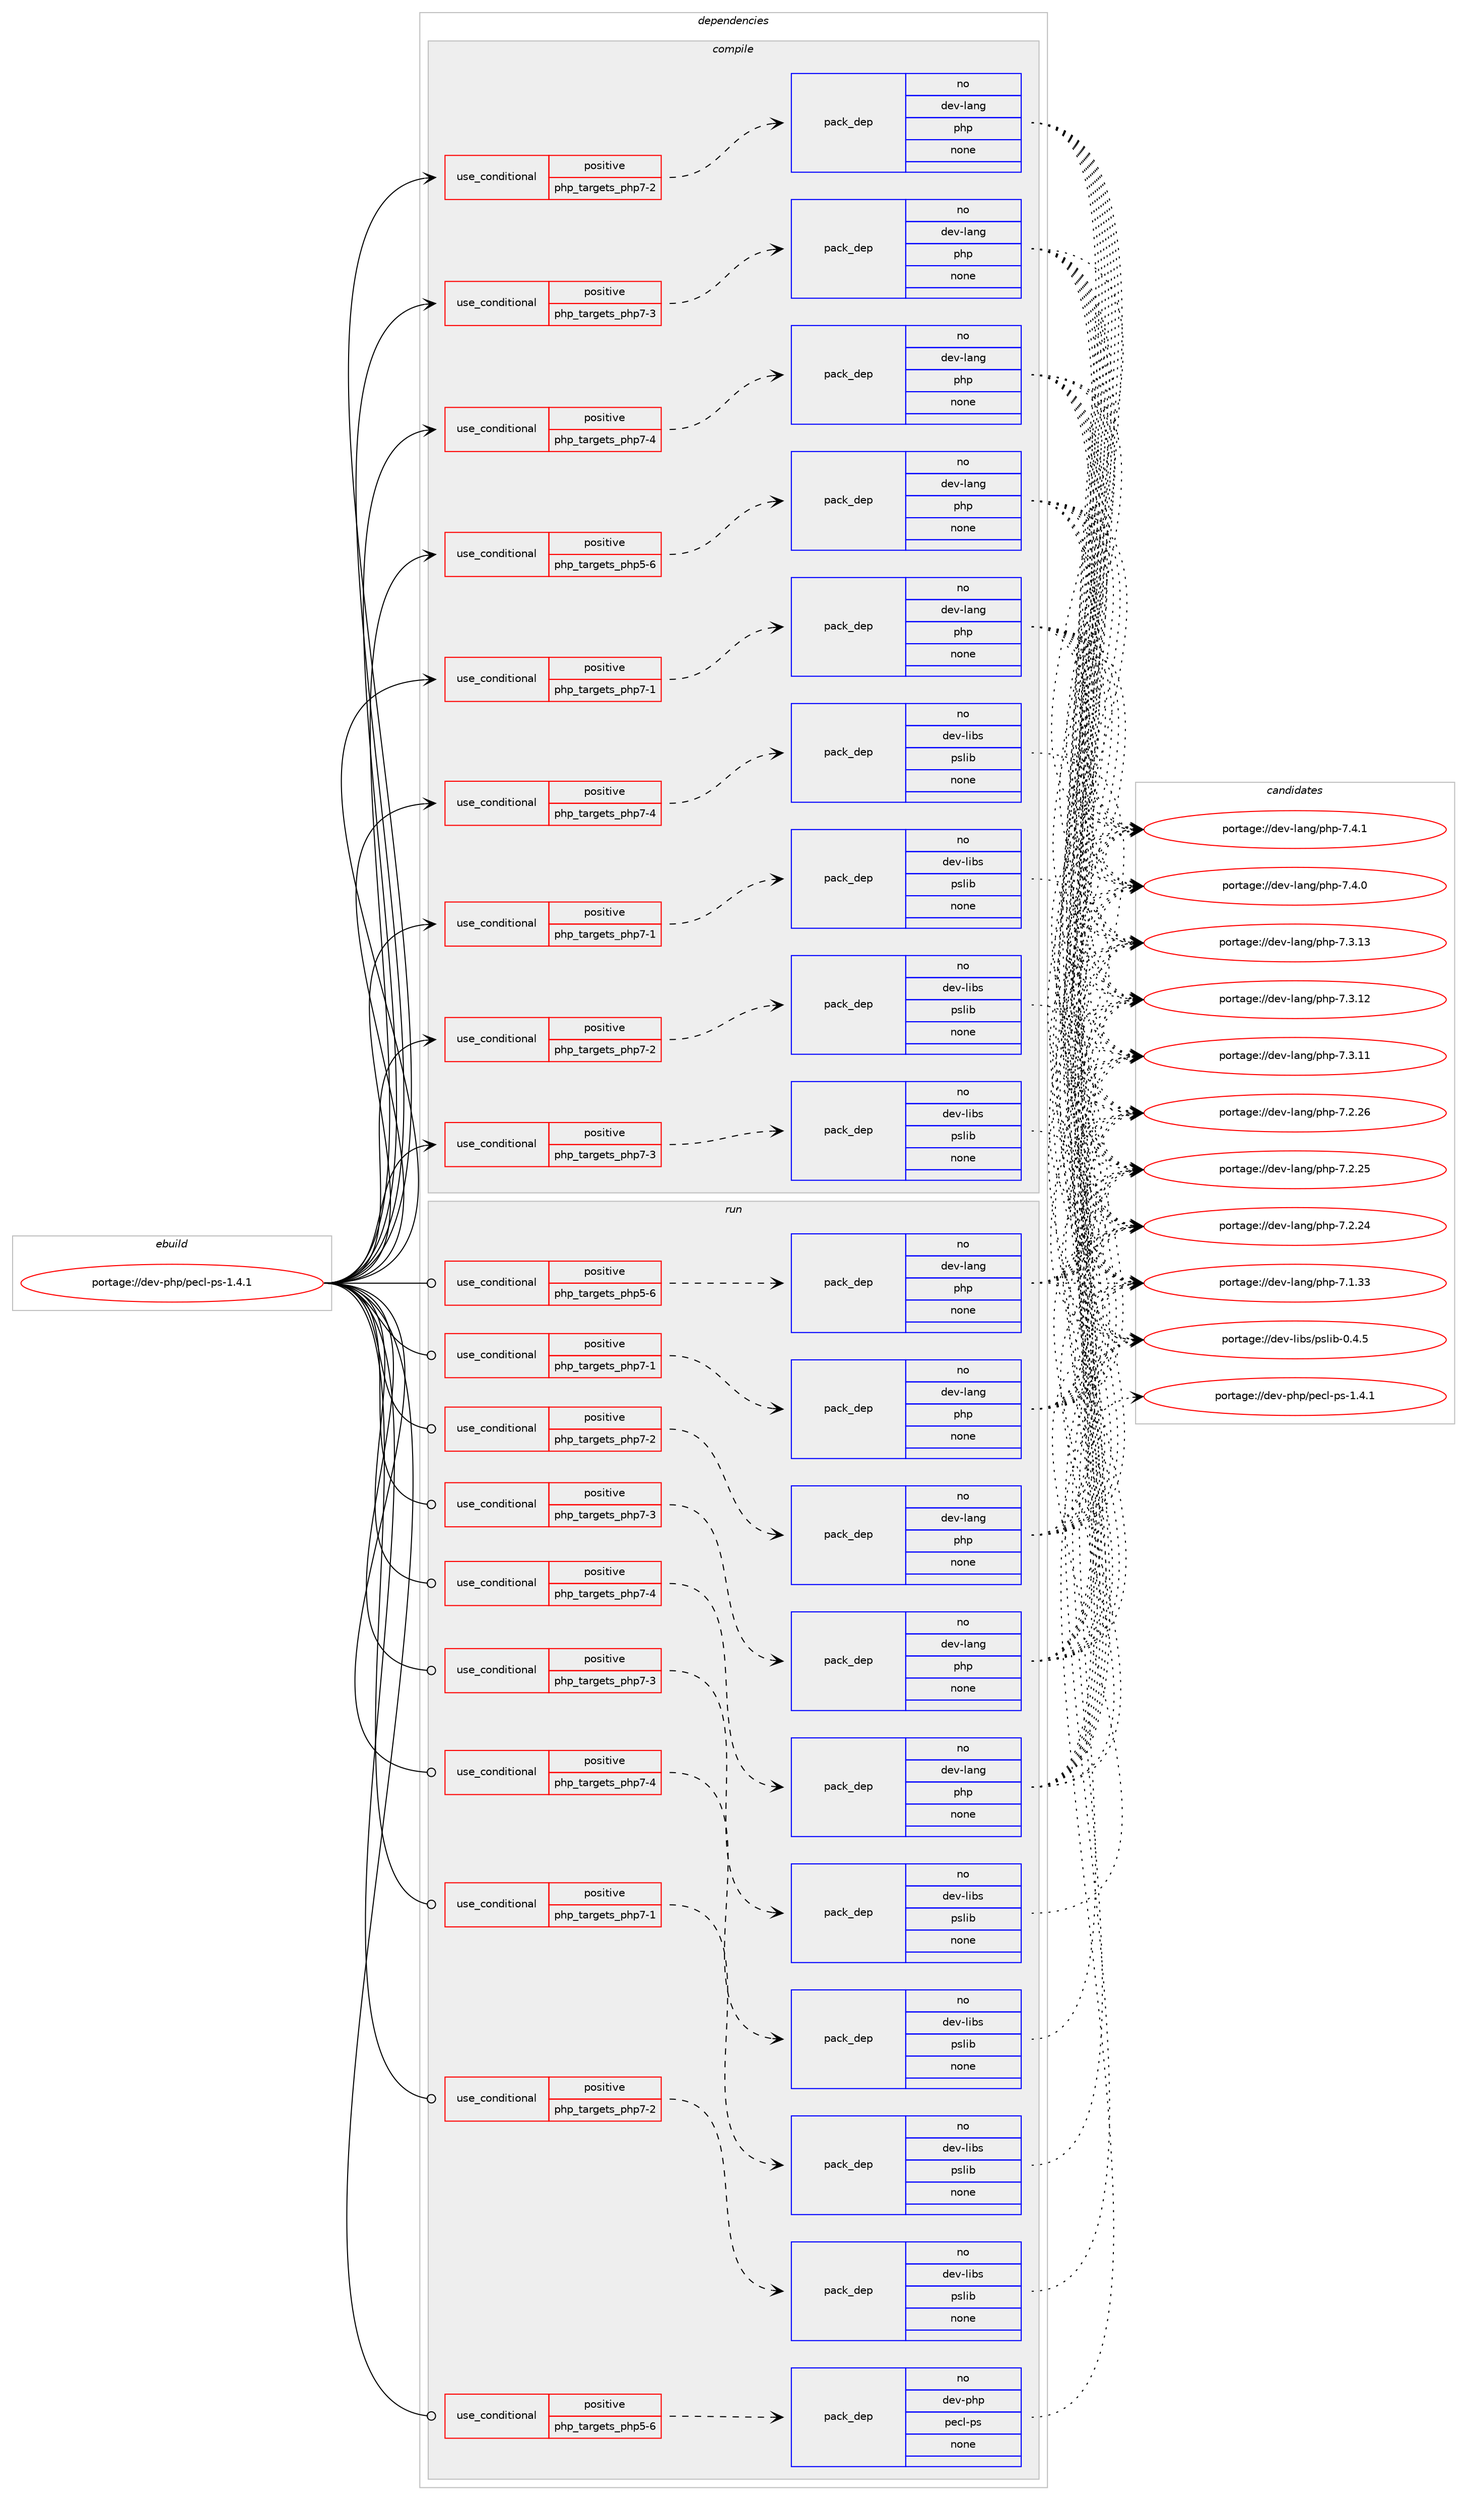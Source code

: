 digraph prolog {

# *************
# Graph options
# *************

newrank=true;
concentrate=true;
compound=true;
graph [rankdir=LR,fontname=Helvetica,fontsize=10,ranksep=1.5];#, ranksep=2.5, nodesep=0.2];
edge  [arrowhead=vee];
node  [fontname=Helvetica,fontsize=10];

# **********
# The ebuild
# **********

subgraph cluster_leftcol {
color=gray;
label=<<i>ebuild</i>>;
id [label="portage://dev-php/pecl-ps-1.4.1", color=red, width=4, href="../dev-php/pecl-ps-1.4.1.svg"];
}

# ****************
# The dependencies
# ****************

subgraph cluster_midcol {
color=gray;
label=<<i>dependencies</i>>;
subgraph cluster_compile {
fillcolor="#eeeeee";
style=filled;
label=<<i>compile</i>>;
subgraph cond120285 {
dependency475510 [label=<<TABLE BORDER="0" CELLBORDER="1" CELLSPACING="0" CELLPADDING="4"><TR><TD ROWSPAN="3" CELLPADDING="10">use_conditional</TD></TR><TR><TD>positive</TD></TR><TR><TD>php_targets_php5-6</TD></TR></TABLE>>, shape=none, color=red];
subgraph pack350198 {
dependency475511 [label=<<TABLE BORDER="0" CELLBORDER="1" CELLSPACING="0" CELLPADDING="4" WIDTH="220"><TR><TD ROWSPAN="6" CELLPADDING="30">pack_dep</TD></TR><TR><TD WIDTH="110">no</TD></TR><TR><TD>dev-lang</TD></TR><TR><TD>php</TD></TR><TR><TD>none</TD></TR><TR><TD></TD></TR></TABLE>>, shape=none, color=blue];
}
dependency475510:e -> dependency475511:w [weight=20,style="dashed",arrowhead="vee"];
}
id:e -> dependency475510:w [weight=20,style="solid",arrowhead="vee"];
subgraph cond120286 {
dependency475512 [label=<<TABLE BORDER="0" CELLBORDER="1" CELLSPACING="0" CELLPADDING="4"><TR><TD ROWSPAN="3" CELLPADDING="10">use_conditional</TD></TR><TR><TD>positive</TD></TR><TR><TD>php_targets_php7-1</TD></TR></TABLE>>, shape=none, color=red];
subgraph pack350199 {
dependency475513 [label=<<TABLE BORDER="0" CELLBORDER="1" CELLSPACING="0" CELLPADDING="4" WIDTH="220"><TR><TD ROWSPAN="6" CELLPADDING="30">pack_dep</TD></TR><TR><TD WIDTH="110">no</TD></TR><TR><TD>dev-lang</TD></TR><TR><TD>php</TD></TR><TR><TD>none</TD></TR><TR><TD></TD></TR></TABLE>>, shape=none, color=blue];
}
dependency475512:e -> dependency475513:w [weight=20,style="dashed",arrowhead="vee"];
}
id:e -> dependency475512:w [weight=20,style="solid",arrowhead="vee"];
subgraph cond120287 {
dependency475514 [label=<<TABLE BORDER="0" CELLBORDER="1" CELLSPACING="0" CELLPADDING="4"><TR><TD ROWSPAN="3" CELLPADDING="10">use_conditional</TD></TR><TR><TD>positive</TD></TR><TR><TD>php_targets_php7-1</TD></TR></TABLE>>, shape=none, color=red];
subgraph pack350200 {
dependency475515 [label=<<TABLE BORDER="0" CELLBORDER="1" CELLSPACING="0" CELLPADDING="4" WIDTH="220"><TR><TD ROWSPAN="6" CELLPADDING="30">pack_dep</TD></TR><TR><TD WIDTH="110">no</TD></TR><TR><TD>dev-libs</TD></TR><TR><TD>pslib</TD></TR><TR><TD>none</TD></TR><TR><TD></TD></TR></TABLE>>, shape=none, color=blue];
}
dependency475514:e -> dependency475515:w [weight=20,style="dashed",arrowhead="vee"];
}
id:e -> dependency475514:w [weight=20,style="solid",arrowhead="vee"];
subgraph cond120288 {
dependency475516 [label=<<TABLE BORDER="0" CELLBORDER="1" CELLSPACING="0" CELLPADDING="4"><TR><TD ROWSPAN="3" CELLPADDING="10">use_conditional</TD></TR><TR><TD>positive</TD></TR><TR><TD>php_targets_php7-2</TD></TR></TABLE>>, shape=none, color=red];
subgraph pack350201 {
dependency475517 [label=<<TABLE BORDER="0" CELLBORDER="1" CELLSPACING="0" CELLPADDING="4" WIDTH="220"><TR><TD ROWSPAN="6" CELLPADDING="30">pack_dep</TD></TR><TR><TD WIDTH="110">no</TD></TR><TR><TD>dev-lang</TD></TR><TR><TD>php</TD></TR><TR><TD>none</TD></TR><TR><TD></TD></TR></TABLE>>, shape=none, color=blue];
}
dependency475516:e -> dependency475517:w [weight=20,style="dashed",arrowhead="vee"];
}
id:e -> dependency475516:w [weight=20,style="solid",arrowhead="vee"];
subgraph cond120289 {
dependency475518 [label=<<TABLE BORDER="0" CELLBORDER="1" CELLSPACING="0" CELLPADDING="4"><TR><TD ROWSPAN="3" CELLPADDING="10">use_conditional</TD></TR><TR><TD>positive</TD></TR><TR><TD>php_targets_php7-2</TD></TR></TABLE>>, shape=none, color=red];
subgraph pack350202 {
dependency475519 [label=<<TABLE BORDER="0" CELLBORDER="1" CELLSPACING="0" CELLPADDING="4" WIDTH="220"><TR><TD ROWSPAN="6" CELLPADDING="30">pack_dep</TD></TR><TR><TD WIDTH="110">no</TD></TR><TR><TD>dev-libs</TD></TR><TR><TD>pslib</TD></TR><TR><TD>none</TD></TR><TR><TD></TD></TR></TABLE>>, shape=none, color=blue];
}
dependency475518:e -> dependency475519:w [weight=20,style="dashed",arrowhead="vee"];
}
id:e -> dependency475518:w [weight=20,style="solid",arrowhead="vee"];
subgraph cond120290 {
dependency475520 [label=<<TABLE BORDER="0" CELLBORDER="1" CELLSPACING="0" CELLPADDING="4"><TR><TD ROWSPAN="3" CELLPADDING="10">use_conditional</TD></TR><TR><TD>positive</TD></TR><TR><TD>php_targets_php7-3</TD></TR></TABLE>>, shape=none, color=red];
subgraph pack350203 {
dependency475521 [label=<<TABLE BORDER="0" CELLBORDER="1" CELLSPACING="0" CELLPADDING="4" WIDTH="220"><TR><TD ROWSPAN="6" CELLPADDING="30">pack_dep</TD></TR><TR><TD WIDTH="110">no</TD></TR><TR><TD>dev-lang</TD></TR><TR><TD>php</TD></TR><TR><TD>none</TD></TR><TR><TD></TD></TR></TABLE>>, shape=none, color=blue];
}
dependency475520:e -> dependency475521:w [weight=20,style="dashed",arrowhead="vee"];
}
id:e -> dependency475520:w [weight=20,style="solid",arrowhead="vee"];
subgraph cond120291 {
dependency475522 [label=<<TABLE BORDER="0" CELLBORDER="1" CELLSPACING="0" CELLPADDING="4"><TR><TD ROWSPAN="3" CELLPADDING="10">use_conditional</TD></TR><TR><TD>positive</TD></TR><TR><TD>php_targets_php7-3</TD></TR></TABLE>>, shape=none, color=red];
subgraph pack350204 {
dependency475523 [label=<<TABLE BORDER="0" CELLBORDER="1" CELLSPACING="0" CELLPADDING="4" WIDTH="220"><TR><TD ROWSPAN="6" CELLPADDING="30">pack_dep</TD></TR><TR><TD WIDTH="110">no</TD></TR><TR><TD>dev-libs</TD></TR><TR><TD>pslib</TD></TR><TR><TD>none</TD></TR><TR><TD></TD></TR></TABLE>>, shape=none, color=blue];
}
dependency475522:e -> dependency475523:w [weight=20,style="dashed",arrowhead="vee"];
}
id:e -> dependency475522:w [weight=20,style="solid",arrowhead="vee"];
subgraph cond120292 {
dependency475524 [label=<<TABLE BORDER="0" CELLBORDER="1" CELLSPACING="0" CELLPADDING="4"><TR><TD ROWSPAN="3" CELLPADDING="10">use_conditional</TD></TR><TR><TD>positive</TD></TR><TR><TD>php_targets_php7-4</TD></TR></TABLE>>, shape=none, color=red];
subgraph pack350205 {
dependency475525 [label=<<TABLE BORDER="0" CELLBORDER="1" CELLSPACING="0" CELLPADDING="4" WIDTH="220"><TR><TD ROWSPAN="6" CELLPADDING="30">pack_dep</TD></TR><TR><TD WIDTH="110">no</TD></TR><TR><TD>dev-lang</TD></TR><TR><TD>php</TD></TR><TR><TD>none</TD></TR><TR><TD></TD></TR></TABLE>>, shape=none, color=blue];
}
dependency475524:e -> dependency475525:w [weight=20,style="dashed",arrowhead="vee"];
}
id:e -> dependency475524:w [weight=20,style="solid",arrowhead="vee"];
subgraph cond120293 {
dependency475526 [label=<<TABLE BORDER="0" CELLBORDER="1" CELLSPACING="0" CELLPADDING="4"><TR><TD ROWSPAN="3" CELLPADDING="10">use_conditional</TD></TR><TR><TD>positive</TD></TR><TR><TD>php_targets_php7-4</TD></TR></TABLE>>, shape=none, color=red];
subgraph pack350206 {
dependency475527 [label=<<TABLE BORDER="0" CELLBORDER="1" CELLSPACING="0" CELLPADDING="4" WIDTH="220"><TR><TD ROWSPAN="6" CELLPADDING="30">pack_dep</TD></TR><TR><TD WIDTH="110">no</TD></TR><TR><TD>dev-libs</TD></TR><TR><TD>pslib</TD></TR><TR><TD>none</TD></TR><TR><TD></TD></TR></TABLE>>, shape=none, color=blue];
}
dependency475526:e -> dependency475527:w [weight=20,style="dashed",arrowhead="vee"];
}
id:e -> dependency475526:w [weight=20,style="solid",arrowhead="vee"];
}
subgraph cluster_compileandrun {
fillcolor="#eeeeee";
style=filled;
label=<<i>compile and run</i>>;
}
subgraph cluster_run {
fillcolor="#eeeeee";
style=filled;
label=<<i>run</i>>;
subgraph cond120294 {
dependency475528 [label=<<TABLE BORDER="0" CELLBORDER="1" CELLSPACING="0" CELLPADDING="4"><TR><TD ROWSPAN="3" CELLPADDING="10">use_conditional</TD></TR><TR><TD>positive</TD></TR><TR><TD>php_targets_php5-6</TD></TR></TABLE>>, shape=none, color=red];
subgraph pack350207 {
dependency475529 [label=<<TABLE BORDER="0" CELLBORDER="1" CELLSPACING="0" CELLPADDING="4" WIDTH="220"><TR><TD ROWSPAN="6" CELLPADDING="30">pack_dep</TD></TR><TR><TD WIDTH="110">no</TD></TR><TR><TD>dev-lang</TD></TR><TR><TD>php</TD></TR><TR><TD>none</TD></TR><TR><TD></TD></TR></TABLE>>, shape=none, color=blue];
}
dependency475528:e -> dependency475529:w [weight=20,style="dashed",arrowhead="vee"];
}
id:e -> dependency475528:w [weight=20,style="solid",arrowhead="odot"];
subgraph cond120295 {
dependency475530 [label=<<TABLE BORDER="0" CELLBORDER="1" CELLSPACING="0" CELLPADDING="4"><TR><TD ROWSPAN="3" CELLPADDING="10">use_conditional</TD></TR><TR><TD>positive</TD></TR><TR><TD>php_targets_php5-6</TD></TR></TABLE>>, shape=none, color=red];
subgraph pack350208 {
dependency475531 [label=<<TABLE BORDER="0" CELLBORDER="1" CELLSPACING="0" CELLPADDING="4" WIDTH="220"><TR><TD ROWSPAN="6" CELLPADDING="30">pack_dep</TD></TR><TR><TD WIDTH="110">no</TD></TR><TR><TD>dev-php</TD></TR><TR><TD>pecl-ps</TD></TR><TR><TD>none</TD></TR><TR><TD></TD></TR></TABLE>>, shape=none, color=blue];
}
dependency475530:e -> dependency475531:w [weight=20,style="dashed",arrowhead="vee"];
}
id:e -> dependency475530:w [weight=20,style="solid",arrowhead="odot"];
subgraph cond120296 {
dependency475532 [label=<<TABLE BORDER="0" CELLBORDER="1" CELLSPACING="0" CELLPADDING="4"><TR><TD ROWSPAN="3" CELLPADDING="10">use_conditional</TD></TR><TR><TD>positive</TD></TR><TR><TD>php_targets_php7-1</TD></TR></TABLE>>, shape=none, color=red];
subgraph pack350209 {
dependency475533 [label=<<TABLE BORDER="0" CELLBORDER="1" CELLSPACING="0" CELLPADDING="4" WIDTH="220"><TR><TD ROWSPAN="6" CELLPADDING="30">pack_dep</TD></TR><TR><TD WIDTH="110">no</TD></TR><TR><TD>dev-lang</TD></TR><TR><TD>php</TD></TR><TR><TD>none</TD></TR><TR><TD></TD></TR></TABLE>>, shape=none, color=blue];
}
dependency475532:e -> dependency475533:w [weight=20,style="dashed",arrowhead="vee"];
}
id:e -> dependency475532:w [weight=20,style="solid",arrowhead="odot"];
subgraph cond120297 {
dependency475534 [label=<<TABLE BORDER="0" CELLBORDER="1" CELLSPACING="0" CELLPADDING="4"><TR><TD ROWSPAN="3" CELLPADDING="10">use_conditional</TD></TR><TR><TD>positive</TD></TR><TR><TD>php_targets_php7-1</TD></TR></TABLE>>, shape=none, color=red];
subgraph pack350210 {
dependency475535 [label=<<TABLE BORDER="0" CELLBORDER="1" CELLSPACING="0" CELLPADDING="4" WIDTH="220"><TR><TD ROWSPAN="6" CELLPADDING="30">pack_dep</TD></TR><TR><TD WIDTH="110">no</TD></TR><TR><TD>dev-libs</TD></TR><TR><TD>pslib</TD></TR><TR><TD>none</TD></TR><TR><TD></TD></TR></TABLE>>, shape=none, color=blue];
}
dependency475534:e -> dependency475535:w [weight=20,style="dashed",arrowhead="vee"];
}
id:e -> dependency475534:w [weight=20,style="solid",arrowhead="odot"];
subgraph cond120298 {
dependency475536 [label=<<TABLE BORDER="0" CELLBORDER="1" CELLSPACING="0" CELLPADDING="4"><TR><TD ROWSPAN="3" CELLPADDING="10">use_conditional</TD></TR><TR><TD>positive</TD></TR><TR><TD>php_targets_php7-2</TD></TR></TABLE>>, shape=none, color=red];
subgraph pack350211 {
dependency475537 [label=<<TABLE BORDER="0" CELLBORDER="1" CELLSPACING="0" CELLPADDING="4" WIDTH="220"><TR><TD ROWSPAN="6" CELLPADDING="30">pack_dep</TD></TR><TR><TD WIDTH="110">no</TD></TR><TR><TD>dev-lang</TD></TR><TR><TD>php</TD></TR><TR><TD>none</TD></TR><TR><TD></TD></TR></TABLE>>, shape=none, color=blue];
}
dependency475536:e -> dependency475537:w [weight=20,style="dashed",arrowhead="vee"];
}
id:e -> dependency475536:w [weight=20,style="solid",arrowhead="odot"];
subgraph cond120299 {
dependency475538 [label=<<TABLE BORDER="0" CELLBORDER="1" CELLSPACING="0" CELLPADDING="4"><TR><TD ROWSPAN="3" CELLPADDING="10">use_conditional</TD></TR><TR><TD>positive</TD></TR><TR><TD>php_targets_php7-2</TD></TR></TABLE>>, shape=none, color=red];
subgraph pack350212 {
dependency475539 [label=<<TABLE BORDER="0" CELLBORDER="1" CELLSPACING="0" CELLPADDING="4" WIDTH="220"><TR><TD ROWSPAN="6" CELLPADDING="30">pack_dep</TD></TR><TR><TD WIDTH="110">no</TD></TR><TR><TD>dev-libs</TD></TR><TR><TD>pslib</TD></TR><TR><TD>none</TD></TR><TR><TD></TD></TR></TABLE>>, shape=none, color=blue];
}
dependency475538:e -> dependency475539:w [weight=20,style="dashed",arrowhead="vee"];
}
id:e -> dependency475538:w [weight=20,style="solid",arrowhead="odot"];
subgraph cond120300 {
dependency475540 [label=<<TABLE BORDER="0" CELLBORDER="1" CELLSPACING="0" CELLPADDING="4"><TR><TD ROWSPAN="3" CELLPADDING="10">use_conditional</TD></TR><TR><TD>positive</TD></TR><TR><TD>php_targets_php7-3</TD></TR></TABLE>>, shape=none, color=red];
subgraph pack350213 {
dependency475541 [label=<<TABLE BORDER="0" CELLBORDER="1" CELLSPACING="0" CELLPADDING="4" WIDTH="220"><TR><TD ROWSPAN="6" CELLPADDING="30">pack_dep</TD></TR><TR><TD WIDTH="110">no</TD></TR><TR><TD>dev-lang</TD></TR><TR><TD>php</TD></TR><TR><TD>none</TD></TR><TR><TD></TD></TR></TABLE>>, shape=none, color=blue];
}
dependency475540:e -> dependency475541:w [weight=20,style="dashed",arrowhead="vee"];
}
id:e -> dependency475540:w [weight=20,style="solid",arrowhead="odot"];
subgraph cond120301 {
dependency475542 [label=<<TABLE BORDER="0" CELLBORDER="1" CELLSPACING="0" CELLPADDING="4"><TR><TD ROWSPAN="3" CELLPADDING="10">use_conditional</TD></TR><TR><TD>positive</TD></TR><TR><TD>php_targets_php7-3</TD></TR></TABLE>>, shape=none, color=red];
subgraph pack350214 {
dependency475543 [label=<<TABLE BORDER="0" CELLBORDER="1" CELLSPACING="0" CELLPADDING="4" WIDTH="220"><TR><TD ROWSPAN="6" CELLPADDING="30">pack_dep</TD></TR><TR><TD WIDTH="110">no</TD></TR><TR><TD>dev-libs</TD></TR><TR><TD>pslib</TD></TR><TR><TD>none</TD></TR><TR><TD></TD></TR></TABLE>>, shape=none, color=blue];
}
dependency475542:e -> dependency475543:w [weight=20,style="dashed",arrowhead="vee"];
}
id:e -> dependency475542:w [weight=20,style="solid",arrowhead="odot"];
subgraph cond120302 {
dependency475544 [label=<<TABLE BORDER="0" CELLBORDER="1" CELLSPACING="0" CELLPADDING="4"><TR><TD ROWSPAN="3" CELLPADDING="10">use_conditional</TD></TR><TR><TD>positive</TD></TR><TR><TD>php_targets_php7-4</TD></TR></TABLE>>, shape=none, color=red];
subgraph pack350215 {
dependency475545 [label=<<TABLE BORDER="0" CELLBORDER="1" CELLSPACING="0" CELLPADDING="4" WIDTH="220"><TR><TD ROWSPAN="6" CELLPADDING="30">pack_dep</TD></TR><TR><TD WIDTH="110">no</TD></TR><TR><TD>dev-lang</TD></TR><TR><TD>php</TD></TR><TR><TD>none</TD></TR><TR><TD></TD></TR></TABLE>>, shape=none, color=blue];
}
dependency475544:e -> dependency475545:w [weight=20,style="dashed",arrowhead="vee"];
}
id:e -> dependency475544:w [weight=20,style="solid",arrowhead="odot"];
subgraph cond120303 {
dependency475546 [label=<<TABLE BORDER="0" CELLBORDER="1" CELLSPACING="0" CELLPADDING="4"><TR><TD ROWSPAN="3" CELLPADDING="10">use_conditional</TD></TR><TR><TD>positive</TD></TR><TR><TD>php_targets_php7-4</TD></TR></TABLE>>, shape=none, color=red];
subgraph pack350216 {
dependency475547 [label=<<TABLE BORDER="0" CELLBORDER="1" CELLSPACING="0" CELLPADDING="4" WIDTH="220"><TR><TD ROWSPAN="6" CELLPADDING="30">pack_dep</TD></TR><TR><TD WIDTH="110">no</TD></TR><TR><TD>dev-libs</TD></TR><TR><TD>pslib</TD></TR><TR><TD>none</TD></TR><TR><TD></TD></TR></TABLE>>, shape=none, color=blue];
}
dependency475546:e -> dependency475547:w [weight=20,style="dashed",arrowhead="vee"];
}
id:e -> dependency475546:w [weight=20,style="solid",arrowhead="odot"];
}
}

# **************
# The candidates
# **************

subgraph cluster_choices {
rank=same;
color=gray;
label=<<i>candidates</i>>;

subgraph choice350198 {
color=black;
nodesep=1;
choice100101118451089711010347112104112455546524649 [label="portage://dev-lang/php-7.4.1", color=red, width=4,href="../dev-lang/php-7.4.1.svg"];
choice100101118451089711010347112104112455546524648 [label="portage://dev-lang/php-7.4.0", color=red, width=4,href="../dev-lang/php-7.4.0.svg"];
choice10010111845108971101034711210411245554651464951 [label="portage://dev-lang/php-7.3.13", color=red, width=4,href="../dev-lang/php-7.3.13.svg"];
choice10010111845108971101034711210411245554651464950 [label="portage://dev-lang/php-7.3.12", color=red, width=4,href="../dev-lang/php-7.3.12.svg"];
choice10010111845108971101034711210411245554651464949 [label="portage://dev-lang/php-7.3.11", color=red, width=4,href="../dev-lang/php-7.3.11.svg"];
choice10010111845108971101034711210411245554650465054 [label="portage://dev-lang/php-7.2.26", color=red, width=4,href="../dev-lang/php-7.2.26.svg"];
choice10010111845108971101034711210411245554650465053 [label="portage://dev-lang/php-7.2.25", color=red, width=4,href="../dev-lang/php-7.2.25.svg"];
choice10010111845108971101034711210411245554650465052 [label="portage://dev-lang/php-7.2.24", color=red, width=4,href="../dev-lang/php-7.2.24.svg"];
choice10010111845108971101034711210411245554649465151 [label="portage://dev-lang/php-7.1.33", color=red, width=4,href="../dev-lang/php-7.1.33.svg"];
dependency475511:e -> choice100101118451089711010347112104112455546524649:w [style=dotted,weight="100"];
dependency475511:e -> choice100101118451089711010347112104112455546524648:w [style=dotted,weight="100"];
dependency475511:e -> choice10010111845108971101034711210411245554651464951:w [style=dotted,weight="100"];
dependency475511:e -> choice10010111845108971101034711210411245554651464950:w [style=dotted,weight="100"];
dependency475511:e -> choice10010111845108971101034711210411245554651464949:w [style=dotted,weight="100"];
dependency475511:e -> choice10010111845108971101034711210411245554650465054:w [style=dotted,weight="100"];
dependency475511:e -> choice10010111845108971101034711210411245554650465053:w [style=dotted,weight="100"];
dependency475511:e -> choice10010111845108971101034711210411245554650465052:w [style=dotted,weight="100"];
dependency475511:e -> choice10010111845108971101034711210411245554649465151:w [style=dotted,weight="100"];
}
subgraph choice350199 {
color=black;
nodesep=1;
choice100101118451089711010347112104112455546524649 [label="portage://dev-lang/php-7.4.1", color=red, width=4,href="../dev-lang/php-7.4.1.svg"];
choice100101118451089711010347112104112455546524648 [label="portage://dev-lang/php-7.4.0", color=red, width=4,href="../dev-lang/php-7.4.0.svg"];
choice10010111845108971101034711210411245554651464951 [label="portage://dev-lang/php-7.3.13", color=red, width=4,href="../dev-lang/php-7.3.13.svg"];
choice10010111845108971101034711210411245554651464950 [label="portage://dev-lang/php-7.3.12", color=red, width=4,href="../dev-lang/php-7.3.12.svg"];
choice10010111845108971101034711210411245554651464949 [label="portage://dev-lang/php-7.3.11", color=red, width=4,href="../dev-lang/php-7.3.11.svg"];
choice10010111845108971101034711210411245554650465054 [label="portage://dev-lang/php-7.2.26", color=red, width=4,href="../dev-lang/php-7.2.26.svg"];
choice10010111845108971101034711210411245554650465053 [label="portage://dev-lang/php-7.2.25", color=red, width=4,href="../dev-lang/php-7.2.25.svg"];
choice10010111845108971101034711210411245554650465052 [label="portage://dev-lang/php-7.2.24", color=red, width=4,href="../dev-lang/php-7.2.24.svg"];
choice10010111845108971101034711210411245554649465151 [label="portage://dev-lang/php-7.1.33", color=red, width=4,href="../dev-lang/php-7.1.33.svg"];
dependency475513:e -> choice100101118451089711010347112104112455546524649:w [style=dotted,weight="100"];
dependency475513:e -> choice100101118451089711010347112104112455546524648:w [style=dotted,weight="100"];
dependency475513:e -> choice10010111845108971101034711210411245554651464951:w [style=dotted,weight="100"];
dependency475513:e -> choice10010111845108971101034711210411245554651464950:w [style=dotted,weight="100"];
dependency475513:e -> choice10010111845108971101034711210411245554651464949:w [style=dotted,weight="100"];
dependency475513:e -> choice10010111845108971101034711210411245554650465054:w [style=dotted,weight="100"];
dependency475513:e -> choice10010111845108971101034711210411245554650465053:w [style=dotted,weight="100"];
dependency475513:e -> choice10010111845108971101034711210411245554650465052:w [style=dotted,weight="100"];
dependency475513:e -> choice10010111845108971101034711210411245554649465151:w [style=dotted,weight="100"];
}
subgraph choice350200 {
color=black;
nodesep=1;
choice10010111845108105981154711211510810598454846524653 [label="portage://dev-libs/pslib-0.4.5", color=red, width=4,href="../dev-libs/pslib-0.4.5.svg"];
dependency475515:e -> choice10010111845108105981154711211510810598454846524653:w [style=dotted,weight="100"];
}
subgraph choice350201 {
color=black;
nodesep=1;
choice100101118451089711010347112104112455546524649 [label="portage://dev-lang/php-7.4.1", color=red, width=4,href="../dev-lang/php-7.4.1.svg"];
choice100101118451089711010347112104112455546524648 [label="portage://dev-lang/php-7.4.0", color=red, width=4,href="../dev-lang/php-7.4.0.svg"];
choice10010111845108971101034711210411245554651464951 [label="portage://dev-lang/php-7.3.13", color=red, width=4,href="../dev-lang/php-7.3.13.svg"];
choice10010111845108971101034711210411245554651464950 [label="portage://dev-lang/php-7.3.12", color=red, width=4,href="../dev-lang/php-7.3.12.svg"];
choice10010111845108971101034711210411245554651464949 [label="portage://dev-lang/php-7.3.11", color=red, width=4,href="../dev-lang/php-7.3.11.svg"];
choice10010111845108971101034711210411245554650465054 [label="portage://dev-lang/php-7.2.26", color=red, width=4,href="../dev-lang/php-7.2.26.svg"];
choice10010111845108971101034711210411245554650465053 [label="portage://dev-lang/php-7.2.25", color=red, width=4,href="../dev-lang/php-7.2.25.svg"];
choice10010111845108971101034711210411245554650465052 [label="portage://dev-lang/php-7.2.24", color=red, width=4,href="../dev-lang/php-7.2.24.svg"];
choice10010111845108971101034711210411245554649465151 [label="portage://dev-lang/php-7.1.33", color=red, width=4,href="../dev-lang/php-7.1.33.svg"];
dependency475517:e -> choice100101118451089711010347112104112455546524649:w [style=dotted,weight="100"];
dependency475517:e -> choice100101118451089711010347112104112455546524648:w [style=dotted,weight="100"];
dependency475517:e -> choice10010111845108971101034711210411245554651464951:w [style=dotted,weight="100"];
dependency475517:e -> choice10010111845108971101034711210411245554651464950:w [style=dotted,weight="100"];
dependency475517:e -> choice10010111845108971101034711210411245554651464949:w [style=dotted,weight="100"];
dependency475517:e -> choice10010111845108971101034711210411245554650465054:w [style=dotted,weight="100"];
dependency475517:e -> choice10010111845108971101034711210411245554650465053:w [style=dotted,weight="100"];
dependency475517:e -> choice10010111845108971101034711210411245554650465052:w [style=dotted,weight="100"];
dependency475517:e -> choice10010111845108971101034711210411245554649465151:w [style=dotted,weight="100"];
}
subgraph choice350202 {
color=black;
nodesep=1;
choice10010111845108105981154711211510810598454846524653 [label="portage://dev-libs/pslib-0.4.5", color=red, width=4,href="../dev-libs/pslib-0.4.5.svg"];
dependency475519:e -> choice10010111845108105981154711211510810598454846524653:w [style=dotted,weight="100"];
}
subgraph choice350203 {
color=black;
nodesep=1;
choice100101118451089711010347112104112455546524649 [label="portage://dev-lang/php-7.4.1", color=red, width=4,href="../dev-lang/php-7.4.1.svg"];
choice100101118451089711010347112104112455546524648 [label="portage://dev-lang/php-7.4.0", color=red, width=4,href="../dev-lang/php-7.4.0.svg"];
choice10010111845108971101034711210411245554651464951 [label="portage://dev-lang/php-7.3.13", color=red, width=4,href="../dev-lang/php-7.3.13.svg"];
choice10010111845108971101034711210411245554651464950 [label="portage://dev-lang/php-7.3.12", color=red, width=4,href="../dev-lang/php-7.3.12.svg"];
choice10010111845108971101034711210411245554651464949 [label="portage://dev-lang/php-7.3.11", color=red, width=4,href="../dev-lang/php-7.3.11.svg"];
choice10010111845108971101034711210411245554650465054 [label="portage://dev-lang/php-7.2.26", color=red, width=4,href="../dev-lang/php-7.2.26.svg"];
choice10010111845108971101034711210411245554650465053 [label="portage://dev-lang/php-7.2.25", color=red, width=4,href="../dev-lang/php-7.2.25.svg"];
choice10010111845108971101034711210411245554650465052 [label="portage://dev-lang/php-7.2.24", color=red, width=4,href="../dev-lang/php-7.2.24.svg"];
choice10010111845108971101034711210411245554649465151 [label="portage://dev-lang/php-7.1.33", color=red, width=4,href="../dev-lang/php-7.1.33.svg"];
dependency475521:e -> choice100101118451089711010347112104112455546524649:w [style=dotted,weight="100"];
dependency475521:e -> choice100101118451089711010347112104112455546524648:w [style=dotted,weight="100"];
dependency475521:e -> choice10010111845108971101034711210411245554651464951:w [style=dotted,weight="100"];
dependency475521:e -> choice10010111845108971101034711210411245554651464950:w [style=dotted,weight="100"];
dependency475521:e -> choice10010111845108971101034711210411245554651464949:w [style=dotted,weight="100"];
dependency475521:e -> choice10010111845108971101034711210411245554650465054:w [style=dotted,weight="100"];
dependency475521:e -> choice10010111845108971101034711210411245554650465053:w [style=dotted,weight="100"];
dependency475521:e -> choice10010111845108971101034711210411245554650465052:w [style=dotted,weight="100"];
dependency475521:e -> choice10010111845108971101034711210411245554649465151:w [style=dotted,weight="100"];
}
subgraph choice350204 {
color=black;
nodesep=1;
choice10010111845108105981154711211510810598454846524653 [label="portage://dev-libs/pslib-0.4.5", color=red, width=4,href="../dev-libs/pslib-0.4.5.svg"];
dependency475523:e -> choice10010111845108105981154711211510810598454846524653:w [style=dotted,weight="100"];
}
subgraph choice350205 {
color=black;
nodesep=1;
choice100101118451089711010347112104112455546524649 [label="portage://dev-lang/php-7.4.1", color=red, width=4,href="../dev-lang/php-7.4.1.svg"];
choice100101118451089711010347112104112455546524648 [label="portage://dev-lang/php-7.4.0", color=red, width=4,href="../dev-lang/php-7.4.0.svg"];
choice10010111845108971101034711210411245554651464951 [label="portage://dev-lang/php-7.3.13", color=red, width=4,href="../dev-lang/php-7.3.13.svg"];
choice10010111845108971101034711210411245554651464950 [label="portage://dev-lang/php-7.3.12", color=red, width=4,href="../dev-lang/php-7.3.12.svg"];
choice10010111845108971101034711210411245554651464949 [label="portage://dev-lang/php-7.3.11", color=red, width=4,href="../dev-lang/php-7.3.11.svg"];
choice10010111845108971101034711210411245554650465054 [label="portage://dev-lang/php-7.2.26", color=red, width=4,href="../dev-lang/php-7.2.26.svg"];
choice10010111845108971101034711210411245554650465053 [label="portage://dev-lang/php-7.2.25", color=red, width=4,href="../dev-lang/php-7.2.25.svg"];
choice10010111845108971101034711210411245554650465052 [label="portage://dev-lang/php-7.2.24", color=red, width=4,href="../dev-lang/php-7.2.24.svg"];
choice10010111845108971101034711210411245554649465151 [label="portage://dev-lang/php-7.1.33", color=red, width=4,href="../dev-lang/php-7.1.33.svg"];
dependency475525:e -> choice100101118451089711010347112104112455546524649:w [style=dotted,weight="100"];
dependency475525:e -> choice100101118451089711010347112104112455546524648:w [style=dotted,weight="100"];
dependency475525:e -> choice10010111845108971101034711210411245554651464951:w [style=dotted,weight="100"];
dependency475525:e -> choice10010111845108971101034711210411245554651464950:w [style=dotted,weight="100"];
dependency475525:e -> choice10010111845108971101034711210411245554651464949:w [style=dotted,weight="100"];
dependency475525:e -> choice10010111845108971101034711210411245554650465054:w [style=dotted,weight="100"];
dependency475525:e -> choice10010111845108971101034711210411245554650465053:w [style=dotted,weight="100"];
dependency475525:e -> choice10010111845108971101034711210411245554650465052:w [style=dotted,weight="100"];
dependency475525:e -> choice10010111845108971101034711210411245554649465151:w [style=dotted,weight="100"];
}
subgraph choice350206 {
color=black;
nodesep=1;
choice10010111845108105981154711211510810598454846524653 [label="portage://dev-libs/pslib-0.4.5", color=red, width=4,href="../dev-libs/pslib-0.4.5.svg"];
dependency475527:e -> choice10010111845108105981154711211510810598454846524653:w [style=dotted,weight="100"];
}
subgraph choice350207 {
color=black;
nodesep=1;
choice100101118451089711010347112104112455546524649 [label="portage://dev-lang/php-7.4.1", color=red, width=4,href="../dev-lang/php-7.4.1.svg"];
choice100101118451089711010347112104112455546524648 [label="portage://dev-lang/php-7.4.0", color=red, width=4,href="../dev-lang/php-7.4.0.svg"];
choice10010111845108971101034711210411245554651464951 [label="portage://dev-lang/php-7.3.13", color=red, width=4,href="../dev-lang/php-7.3.13.svg"];
choice10010111845108971101034711210411245554651464950 [label="portage://dev-lang/php-7.3.12", color=red, width=4,href="../dev-lang/php-7.3.12.svg"];
choice10010111845108971101034711210411245554651464949 [label="portage://dev-lang/php-7.3.11", color=red, width=4,href="../dev-lang/php-7.3.11.svg"];
choice10010111845108971101034711210411245554650465054 [label="portage://dev-lang/php-7.2.26", color=red, width=4,href="../dev-lang/php-7.2.26.svg"];
choice10010111845108971101034711210411245554650465053 [label="portage://dev-lang/php-7.2.25", color=red, width=4,href="../dev-lang/php-7.2.25.svg"];
choice10010111845108971101034711210411245554650465052 [label="portage://dev-lang/php-7.2.24", color=red, width=4,href="../dev-lang/php-7.2.24.svg"];
choice10010111845108971101034711210411245554649465151 [label="portage://dev-lang/php-7.1.33", color=red, width=4,href="../dev-lang/php-7.1.33.svg"];
dependency475529:e -> choice100101118451089711010347112104112455546524649:w [style=dotted,weight="100"];
dependency475529:e -> choice100101118451089711010347112104112455546524648:w [style=dotted,weight="100"];
dependency475529:e -> choice10010111845108971101034711210411245554651464951:w [style=dotted,weight="100"];
dependency475529:e -> choice10010111845108971101034711210411245554651464950:w [style=dotted,weight="100"];
dependency475529:e -> choice10010111845108971101034711210411245554651464949:w [style=dotted,weight="100"];
dependency475529:e -> choice10010111845108971101034711210411245554650465054:w [style=dotted,weight="100"];
dependency475529:e -> choice10010111845108971101034711210411245554650465053:w [style=dotted,weight="100"];
dependency475529:e -> choice10010111845108971101034711210411245554650465052:w [style=dotted,weight="100"];
dependency475529:e -> choice10010111845108971101034711210411245554649465151:w [style=dotted,weight="100"];
}
subgraph choice350208 {
color=black;
nodesep=1;
choice10010111845112104112471121019910845112115454946524649 [label="portage://dev-php/pecl-ps-1.4.1", color=red, width=4,href="../dev-php/pecl-ps-1.4.1.svg"];
dependency475531:e -> choice10010111845112104112471121019910845112115454946524649:w [style=dotted,weight="100"];
}
subgraph choice350209 {
color=black;
nodesep=1;
choice100101118451089711010347112104112455546524649 [label="portage://dev-lang/php-7.4.1", color=red, width=4,href="../dev-lang/php-7.4.1.svg"];
choice100101118451089711010347112104112455546524648 [label="portage://dev-lang/php-7.4.0", color=red, width=4,href="../dev-lang/php-7.4.0.svg"];
choice10010111845108971101034711210411245554651464951 [label="portage://dev-lang/php-7.3.13", color=red, width=4,href="../dev-lang/php-7.3.13.svg"];
choice10010111845108971101034711210411245554651464950 [label="portage://dev-lang/php-7.3.12", color=red, width=4,href="../dev-lang/php-7.3.12.svg"];
choice10010111845108971101034711210411245554651464949 [label="portage://dev-lang/php-7.3.11", color=red, width=4,href="../dev-lang/php-7.3.11.svg"];
choice10010111845108971101034711210411245554650465054 [label="portage://dev-lang/php-7.2.26", color=red, width=4,href="../dev-lang/php-7.2.26.svg"];
choice10010111845108971101034711210411245554650465053 [label="portage://dev-lang/php-7.2.25", color=red, width=4,href="../dev-lang/php-7.2.25.svg"];
choice10010111845108971101034711210411245554650465052 [label="portage://dev-lang/php-7.2.24", color=red, width=4,href="../dev-lang/php-7.2.24.svg"];
choice10010111845108971101034711210411245554649465151 [label="portage://dev-lang/php-7.1.33", color=red, width=4,href="../dev-lang/php-7.1.33.svg"];
dependency475533:e -> choice100101118451089711010347112104112455546524649:w [style=dotted,weight="100"];
dependency475533:e -> choice100101118451089711010347112104112455546524648:w [style=dotted,weight="100"];
dependency475533:e -> choice10010111845108971101034711210411245554651464951:w [style=dotted,weight="100"];
dependency475533:e -> choice10010111845108971101034711210411245554651464950:w [style=dotted,weight="100"];
dependency475533:e -> choice10010111845108971101034711210411245554651464949:w [style=dotted,weight="100"];
dependency475533:e -> choice10010111845108971101034711210411245554650465054:w [style=dotted,weight="100"];
dependency475533:e -> choice10010111845108971101034711210411245554650465053:w [style=dotted,weight="100"];
dependency475533:e -> choice10010111845108971101034711210411245554650465052:w [style=dotted,weight="100"];
dependency475533:e -> choice10010111845108971101034711210411245554649465151:w [style=dotted,weight="100"];
}
subgraph choice350210 {
color=black;
nodesep=1;
choice10010111845108105981154711211510810598454846524653 [label="portage://dev-libs/pslib-0.4.5", color=red, width=4,href="../dev-libs/pslib-0.4.5.svg"];
dependency475535:e -> choice10010111845108105981154711211510810598454846524653:w [style=dotted,weight="100"];
}
subgraph choice350211 {
color=black;
nodesep=1;
choice100101118451089711010347112104112455546524649 [label="portage://dev-lang/php-7.4.1", color=red, width=4,href="../dev-lang/php-7.4.1.svg"];
choice100101118451089711010347112104112455546524648 [label="portage://dev-lang/php-7.4.0", color=red, width=4,href="../dev-lang/php-7.4.0.svg"];
choice10010111845108971101034711210411245554651464951 [label="portage://dev-lang/php-7.3.13", color=red, width=4,href="../dev-lang/php-7.3.13.svg"];
choice10010111845108971101034711210411245554651464950 [label="portage://dev-lang/php-7.3.12", color=red, width=4,href="../dev-lang/php-7.3.12.svg"];
choice10010111845108971101034711210411245554651464949 [label="portage://dev-lang/php-7.3.11", color=red, width=4,href="../dev-lang/php-7.3.11.svg"];
choice10010111845108971101034711210411245554650465054 [label="portage://dev-lang/php-7.2.26", color=red, width=4,href="../dev-lang/php-7.2.26.svg"];
choice10010111845108971101034711210411245554650465053 [label="portage://dev-lang/php-7.2.25", color=red, width=4,href="../dev-lang/php-7.2.25.svg"];
choice10010111845108971101034711210411245554650465052 [label="portage://dev-lang/php-7.2.24", color=red, width=4,href="../dev-lang/php-7.2.24.svg"];
choice10010111845108971101034711210411245554649465151 [label="portage://dev-lang/php-7.1.33", color=red, width=4,href="../dev-lang/php-7.1.33.svg"];
dependency475537:e -> choice100101118451089711010347112104112455546524649:w [style=dotted,weight="100"];
dependency475537:e -> choice100101118451089711010347112104112455546524648:w [style=dotted,weight="100"];
dependency475537:e -> choice10010111845108971101034711210411245554651464951:w [style=dotted,weight="100"];
dependency475537:e -> choice10010111845108971101034711210411245554651464950:w [style=dotted,weight="100"];
dependency475537:e -> choice10010111845108971101034711210411245554651464949:w [style=dotted,weight="100"];
dependency475537:e -> choice10010111845108971101034711210411245554650465054:w [style=dotted,weight="100"];
dependency475537:e -> choice10010111845108971101034711210411245554650465053:w [style=dotted,weight="100"];
dependency475537:e -> choice10010111845108971101034711210411245554650465052:w [style=dotted,weight="100"];
dependency475537:e -> choice10010111845108971101034711210411245554649465151:w [style=dotted,weight="100"];
}
subgraph choice350212 {
color=black;
nodesep=1;
choice10010111845108105981154711211510810598454846524653 [label="portage://dev-libs/pslib-0.4.5", color=red, width=4,href="../dev-libs/pslib-0.4.5.svg"];
dependency475539:e -> choice10010111845108105981154711211510810598454846524653:w [style=dotted,weight="100"];
}
subgraph choice350213 {
color=black;
nodesep=1;
choice100101118451089711010347112104112455546524649 [label="portage://dev-lang/php-7.4.1", color=red, width=4,href="../dev-lang/php-7.4.1.svg"];
choice100101118451089711010347112104112455546524648 [label="portage://dev-lang/php-7.4.0", color=red, width=4,href="../dev-lang/php-7.4.0.svg"];
choice10010111845108971101034711210411245554651464951 [label="portage://dev-lang/php-7.3.13", color=red, width=4,href="../dev-lang/php-7.3.13.svg"];
choice10010111845108971101034711210411245554651464950 [label="portage://dev-lang/php-7.3.12", color=red, width=4,href="../dev-lang/php-7.3.12.svg"];
choice10010111845108971101034711210411245554651464949 [label="portage://dev-lang/php-7.3.11", color=red, width=4,href="../dev-lang/php-7.3.11.svg"];
choice10010111845108971101034711210411245554650465054 [label="portage://dev-lang/php-7.2.26", color=red, width=4,href="../dev-lang/php-7.2.26.svg"];
choice10010111845108971101034711210411245554650465053 [label="portage://dev-lang/php-7.2.25", color=red, width=4,href="../dev-lang/php-7.2.25.svg"];
choice10010111845108971101034711210411245554650465052 [label="portage://dev-lang/php-7.2.24", color=red, width=4,href="../dev-lang/php-7.2.24.svg"];
choice10010111845108971101034711210411245554649465151 [label="portage://dev-lang/php-7.1.33", color=red, width=4,href="../dev-lang/php-7.1.33.svg"];
dependency475541:e -> choice100101118451089711010347112104112455546524649:w [style=dotted,weight="100"];
dependency475541:e -> choice100101118451089711010347112104112455546524648:w [style=dotted,weight="100"];
dependency475541:e -> choice10010111845108971101034711210411245554651464951:w [style=dotted,weight="100"];
dependency475541:e -> choice10010111845108971101034711210411245554651464950:w [style=dotted,weight="100"];
dependency475541:e -> choice10010111845108971101034711210411245554651464949:w [style=dotted,weight="100"];
dependency475541:e -> choice10010111845108971101034711210411245554650465054:w [style=dotted,weight="100"];
dependency475541:e -> choice10010111845108971101034711210411245554650465053:w [style=dotted,weight="100"];
dependency475541:e -> choice10010111845108971101034711210411245554650465052:w [style=dotted,weight="100"];
dependency475541:e -> choice10010111845108971101034711210411245554649465151:w [style=dotted,weight="100"];
}
subgraph choice350214 {
color=black;
nodesep=1;
choice10010111845108105981154711211510810598454846524653 [label="portage://dev-libs/pslib-0.4.5", color=red, width=4,href="../dev-libs/pslib-0.4.5.svg"];
dependency475543:e -> choice10010111845108105981154711211510810598454846524653:w [style=dotted,weight="100"];
}
subgraph choice350215 {
color=black;
nodesep=1;
choice100101118451089711010347112104112455546524649 [label="portage://dev-lang/php-7.4.1", color=red, width=4,href="../dev-lang/php-7.4.1.svg"];
choice100101118451089711010347112104112455546524648 [label="portage://dev-lang/php-7.4.0", color=red, width=4,href="../dev-lang/php-7.4.0.svg"];
choice10010111845108971101034711210411245554651464951 [label="portage://dev-lang/php-7.3.13", color=red, width=4,href="../dev-lang/php-7.3.13.svg"];
choice10010111845108971101034711210411245554651464950 [label="portage://dev-lang/php-7.3.12", color=red, width=4,href="../dev-lang/php-7.3.12.svg"];
choice10010111845108971101034711210411245554651464949 [label="portage://dev-lang/php-7.3.11", color=red, width=4,href="../dev-lang/php-7.3.11.svg"];
choice10010111845108971101034711210411245554650465054 [label="portage://dev-lang/php-7.2.26", color=red, width=4,href="../dev-lang/php-7.2.26.svg"];
choice10010111845108971101034711210411245554650465053 [label="portage://dev-lang/php-7.2.25", color=red, width=4,href="../dev-lang/php-7.2.25.svg"];
choice10010111845108971101034711210411245554650465052 [label="portage://dev-lang/php-7.2.24", color=red, width=4,href="../dev-lang/php-7.2.24.svg"];
choice10010111845108971101034711210411245554649465151 [label="portage://dev-lang/php-7.1.33", color=red, width=4,href="../dev-lang/php-7.1.33.svg"];
dependency475545:e -> choice100101118451089711010347112104112455546524649:w [style=dotted,weight="100"];
dependency475545:e -> choice100101118451089711010347112104112455546524648:w [style=dotted,weight="100"];
dependency475545:e -> choice10010111845108971101034711210411245554651464951:w [style=dotted,weight="100"];
dependency475545:e -> choice10010111845108971101034711210411245554651464950:w [style=dotted,weight="100"];
dependency475545:e -> choice10010111845108971101034711210411245554651464949:w [style=dotted,weight="100"];
dependency475545:e -> choice10010111845108971101034711210411245554650465054:w [style=dotted,weight="100"];
dependency475545:e -> choice10010111845108971101034711210411245554650465053:w [style=dotted,weight="100"];
dependency475545:e -> choice10010111845108971101034711210411245554650465052:w [style=dotted,weight="100"];
dependency475545:e -> choice10010111845108971101034711210411245554649465151:w [style=dotted,weight="100"];
}
subgraph choice350216 {
color=black;
nodesep=1;
choice10010111845108105981154711211510810598454846524653 [label="portage://dev-libs/pslib-0.4.5", color=red, width=4,href="../dev-libs/pslib-0.4.5.svg"];
dependency475547:e -> choice10010111845108105981154711211510810598454846524653:w [style=dotted,weight="100"];
}
}

}
